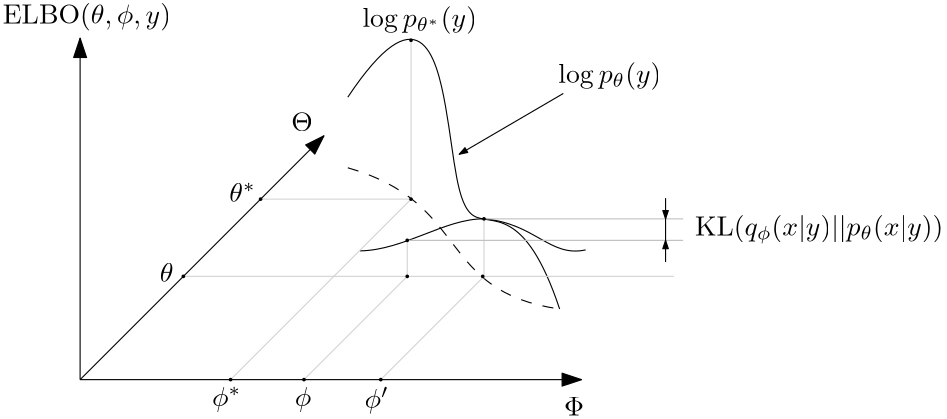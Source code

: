 <?xml version="1.0"?>
<!DOCTYPE ipe SYSTEM "ipe.dtd">
<ipe version="70206" creator="Ipe 7.2.7">
<info created="D:20170627230403" modified="D:20170627233801"/>
<ipestyle name="basic">
<symbol name="arrow/arc(spx)">
<path stroke="sym-stroke" fill="sym-stroke" pen="sym-pen">
0 0 m
-1 0.333 l
-1 -0.333 l
h
</path>
</symbol>
<symbol name="arrow/farc(spx)">
<path stroke="sym-stroke" fill="white" pen="sym-pen">
0 0 m
-1 0.333 l
-1 -0.333 l
h
</path>
</symbol>
<symbol name="arrow/ptarc(spx)">
<path stroke="sym-stroke" fill="sym-stroke" pen="sym-pen">
0 0 m
-1 0.333 l
-0.8 0 l
-1 -0.333 l
h
</path>
</symbol>
<symbol name="arrow/fptarc(spx)">
<path stroke="sym-stroke" fill="white" pen="sym-pen">
0 0 m
-1 0.333 l
-0.8 0 l
-1 -0.333 l
h
</path>
</symbol>
<symbol name="mark/circle(sx)" transformations="translations">
<path fill="sym-stroke">
0.6 0 0 0.6 0 0 e
0.4 0 0 0.4 0 0 e
</path>
</symbol>
<symbol name="mark/disk(sx)" transformations="translations">
<path fill="sym-stroke">
0.6 0 0 0.6 0 0 e
</path>
</symbol>
<symbol name="mark/fdisk(sfx)" transformations="translations">
<group>
<path fill="sym-fill">
0.5 0 0 0.5 0 0 e
</path>
<path fill="sym-stroke" fillrule="eofill">
0.6 0 0 0.6 0 0 e
0.4 0 0 0.4 0 0 e
</path>
</group>
</symbol>
<symbol name="mark/box(sx)" transformations="translations">
<path fill="sym-stroke" fillrule="eofill">
-0.6 -0.6 m
0.6 -0.6 l
0.6 0.6 l
-0.6 0.6 l
h
-0.4 -0.4 m
0.4 -0.4 l
0.4 0.4 l
-0.4 0.4 l
h
</path>
</symbol>
<symbol name="mark/square(sx)" transformations="translations">
<path fill="sym-stroke">
-0.6 -0.6 m
0.6 -0.6 l
0.6 0.6 l
-0.6 0.6 l
h
</path>
</symbol>
<symbol name="mark/fsquare(sfx)" transformations="translations">
<group>
<path fill="sym-fill">
-0.5 -0.5 m
0.5 -0.5 l
0.5 0.5 l
-0.5 0.5 l
h
</path>
<path fill="sym-stroke" fillrule="eofill">
-0.6 -0.6 m
0.6 -0.6 l
0.6 0.6 l
-0.6 0.6 l
h
-0.4 -0.4 m
0.4 -0.4 l
0.4 0.4 l
-0.4 0.4 l
h
</path>
</group>
</symbol>
<symbol name="mark/cross(sx)" transformations="translations">
<group>
<path fill="sym-stroke">
-0.43 -0.57 m
0.57 0.43 l
0.43 0.57 l
-0.57 -0.43 l
h
</path>
<path fill="sym-stroke">
-0.43 0.57 m
0.57 -0.43 l
0.43 -0.57 l
-0.57 0.43 l
h
</path>
</group>
</symbol>
<symbol name="arrow/fnormal(spx)">
<path stroke="sym-stroke" fill="white" pen="sym-pen">
0 0 m
-1 0.333 l
-1 -0.333 l
h
</path>
</symbol>
<symbol name="arrow/pointed(spx)">
<path stroke="sym-stroke" fill="sym-stroke" pen="sym-pen">
0 0 m
-1 0.333 l
-0.8 0 l
-1 -0.333 l
h
</path>
</symbol>
<symbol name="arrow/fpointed(spx)">
<path stroke="sym-stroke" fill="white" pen="sym-pen">
0 0 m
-1 0.333 l
-0.8 0 l
-1 -0.333 l
h
</path>
</symbol>
<symbol name="arrow/linear(spx)">
<path stroke="sym-stroke" pen="sym-pen">
-1 0.333 m
0 0 l
-1 -0.333 l
</path>
</symbol>
<symbol name="arrow/fdouble(spx)">
<path stroke="sym-stroke" fill="white" pen="sym-pen">
0 0 m
-1 0.333 l
-1 -0.333 l
h
-1 0 m
-2 0.333 l
-2 -0.333 l
h
</path>
</symbol>
<symbol name="arrow/double(spx)">
<path stroke="sym-stroke" fill="sym-stroke" pen="sym-pen">
0 0 m
-1 0.333 l
-1 -0.333 l
h
-1 0 m
-2 0.333 l
-2 -0.333 l
h
</path>
</symbol>
<pen name="heavier" value="0.8"/>
<pen name="fat" value="1.2"/>
<pen name="ultrafat" value="2"/>
<symbolsize name="large" value="5"/>
<symbolsize name="small" value="2"/>
<symbolsize name="tiny" value="1.1"/>
<arrowsize name="large" value="10"/>
<arrowsize name="small" value="5"/>
<arrowsize name="tiny" value="3"/>
<color name="red" value="1 0 0"/>
<color name="green" value="0 1 0"/>
<color name="blue" value="0 0 1"/>
<color name="yellow" value="1 1 0"/>
<color name="orange" value="1 0.647 0"/>
<color name="gold" value="1 0.843 0"/>
<color name="purple" value="0.627 0.125 0.941"/>
<color name="gray" value="0.745"/>
<color name="brown" value="0.647 0.165 0.165"/>
<color name="navy" value="0 0 0.502"/>
<color name="pink" value="1 0.753 0.796"/>
<color name="seagreen" value="0.18 0.545 0.341"/>
<color name="turquoise" value="0.251 0.878 0.816"/>
<color name="violet" value="0.933 0.51 0.933"/>
<color name="darkblue" value="0 0 0.545"/>
<color name="darkcyan" value="0 0.545 0.545"/>
<color name="darkgray" value="0.663"/>
<color name="darkgreen" value="0 0.392 0"/>
<color name="darkmagenta" value="0.545 0 0.545"/>
<color name="darkorange" value="1 0.549 0"/>
<color name="darkred" value="0.545 0 0"/>
<color name="lightblue" value="0.678 0.847 0.902"/>
<color name="lightcyan" value="0.878 1 1"/>
<color name="lightgray" value="0.827"/>
<color name="lightgreen" value="0.565 0.933 0.565"/>
<color name="lightyellow" value="1 1 0.878"/>
<dashstyle name="dashed" value="[4] 0"/>
<dashstyle name="dotted" value="[1 3] 0"/>
<dashstyle name="dash dotted" value="[4 2 1 2] 0"/>
<dashstyle name="dash dot dotted" value="[4 2 1 2 1 2] 0"/>
<textsize name="large" value="\large"/>
<textsize name="Large" value="\Large"/>
<textsize name="LARGE" value="\LARGE"/>
<textsize name="huge" value="\huge"/>
<textsize name="Huge" value="\Huge"/>
<textsize name="small" value="\small"/>
<textsize name="footnote" value="\footnotesize"/>
<textsize name="tiny" value="\tiny"/>
<textstyle name="center" begin="\begin{center}" end="\end{center}"/>
<textstyle name="itemize" begin="\begin{itemize}" end="\end{itemize}"/>
<textstyle name="item" begin="\begin{itemize}\item{}" end="\end{itemize}"/>
<gridsize name="4 pts" value="4"/>
<gridsize name="8 pts (~3 mm)" value="8"/>
<gridsize name="16 pts (~6 mm)" value="16"/>
<gridsize name="32 pts (~12 mm)" value="32"/>
<gridsize name="10 pts (~3.5 mm)" value="10"/>
<gridsize name="20 pts (~7 mm)" value="20"/>
<gridsize name="14 pts (~5 mm)" value="14"/>
<gridsize name="28 pts (~10 mm)" value="28"/>
<gridsize name="56 pts (~20 mm)" value="56"/>
<anglesize name="90 deg" value="90"/>
<anglesize name="60 deg" value="60"/>
<anglesize name="45 deg" value="45"/>
<anglesize name="30 deg" value="30"/>
<anglesize name="22.5 deg" value="22.5"/>
<opacity name="10%" value="0.1"/>
<opacity name="30%" value="0.3"/>
<opacity name="50%" value="0.5"/>
<opacity name="75%" value="0.75"/>
<tiling name="falling" angle="-60" step="4" width="1"/>
<tiling name="rising" angle="30" step="4" width="1"/>
</ipestyle>
<page>
<layer name="alpha"/>
<view layers="alpha" active="alpha"/>
<path layer="alpha" matrix="1.58879 0 0 1.58879 -185.273 -252.431" stroke="black" dash="dashed">
240 512 m
268 504
260 484
288 480 c
</path>
<path matrix="1.58879 0 0 1.58879 -185.273 -252.431" stroke="black">
288 480 m
280 504
264.869 493.378
264 524
256 552
240 528 c
</path>
<path matrix="1.58879 0 0 1.58879 -185.273 -252.431" stroke="lightgray">
270.859 486.924 m
270.859 500.426 l
</path>
<path matrix="1.2351 0 0 -6.37251 -89.4727 3627.85" stroke="lightgray">
270.859 487.393 m
183.393 487.393 l
</path>
<path matrix="1.58879 0 0 1.58879 -185.273 -252.431" stroke="lightgray">
270.859 487.393 m
313.886 487.393 l
</path>
<path matrix="1.58879 0 0 1.58879 -185.273 -252.431" stroke="black">
270.859 500.426 m
262.104 500.54
252.653 493.282
242.756 493.175 c
</path>
<path matrix="1.58879 0 0 1.58879 -185.273 -252.431" stroke="black">
270.859 500.426 m
282.508 499.42
285.744 491.62
293.891 493.394 c
</path>
<path matrix="1.58879 0 0 1.58879 -185.273 -252.431" stroke="lightgray">
254.325 541.106 m
254.325 504.891 l
</path>
<path matrix="1.01374 0 0 20.6883 -39.0229 -9895.59" stroke="lightgray">
254.325 504.891 m
200.891 504.891 l
</path>
<path matrix="1.58879 0 0 1.58879 -185.273 -252.431" stroke="lightgray">
253.466 495.466 m
253.466 487.393 l
</path>
<path matrix="1.58879 0 0 1.58879 -185.273 -252.431" stroke="lightgray">
253.466 487.393 m
230.073 464 l
</path>
<path matrix="1.58879 0 0 1.58879 -185.273 -252.431" stroke="lightgray">
270.859 487.393 m
247.466 464 l
</path>
<path matrix="1.58879 0 0 1.58879 -185.273 -252.431" stroke="lightgray">
254.325 504.891 m
213.433 464 l
</path>
<path matrix="1.58879 0 0 1.58879 -185.273 -252.431" stroke="gray">
270.859 500.426 m
316 500.426 l
</path>
<path matrix="1.58879 0 0 1.58879 -185.273 -252.431" stroke="gray">
253.466 495.557 m
316 495.557 l
</path>
<text matrix="1.58879 0 0 1.58879 -174.684 -283.154" transformations="translations" pos="312 516" stroke="black" type="label" width="89.419" height="7.472" depth="2.85" valign="baseline">$\mathrm{KL}(q_{\phi}(x | y) || p_{\theta}(x | y))$</text>
<text matrix="1.58879 0 0 1.58879 -239.576 -378.446" transformations="translations" pos="196 624" stroke="black" type="label" width="60.548" height="7.473" depth="2.49" valign="baseline">$\mathrm{ELBO}(\theta, \phi, y)$</text>
<path matrix="1.58879 0 0 1.58879 -185.273 -252.431" stroke="black" rarrow="normal/tiny">
312 500.426 m
312 505.125 l
</path>
<path matrix="1.58879 0 0 1.58879 -185.273 -252.431" stroke="black" rarrow="normal/tiny">
312 495.557 m
312 490.634 l
</path>
<path matrix="1.58879 0 0 1.58879 -185.273 -252.431" stroke="black">
312 495.557 m
312 500.426 l
</path>
<text matrix="1.58879 0 0 1.58879 -183.332 -249.182" transformations="translations" pos="208 456" stroke="black" type="label" width="10.516" height="6.926" depth="1.93" valign="baseline">$\phi^\ast$</text>
<text matrix="1.58879 0 0 1.58879 -185.273 -249.196" transformations="translations" pos="228 456" stroke="black" type="label" width="5.936" height="6.926" depth="1.93" valign="baseline">$\phi$</text>
<text matrix="1.58879 0 0 1.58879 -185.596 -249.843" transformations="translations" pos="244 456" stroke="black" type="label" width="8.731" height="7.497" depth="1.93" valign="baseline">$\phi&apos;$</text>
<text matrix="1.58879 0 0 1.58879 -144.961 -255.288" transformations="translations" pos="172 488" stroke="black" type="label" width="4.954" height="6.918" depth="0" valign="baseline">$\theta$</text>
<text matrix="1.58879 0 0 1.58879 -145.324 -251.937" transformations="translations" pos="188 504" stroke="black" type="label" width="9.534" height="6.918" depth="0" valign="baseline">$\theta^\ast$</text>
<text matrix="1.58879 0 0 1.58879 -148.437 -290.106" transformations="translations" pos="204 544" stroke="black" type="label" width="7.749" height="6.808" depth="0" valign="baseline">$\Theta$</text>
<text matrix="1.58879 0 0 1.58879 -221.835 -239.943" transformations="translations" pos="312 448" stroke="black" type="label" width="7.195" height="6.808" depth="0" valign="baseline">$\Phi$</text>
<text matrix="1.58879 0 0 1.58879 -224.487 -271.608" transformations="translations" pos="268 556" stroke="black" type="label" width="41.204" height="7.473" depth="2.49" valign="baseline">$\log p_{\theta^\ast}(y)$</text>
<text matrix="1.58879 0 0 1.58879 -166.683 -234.501" transformations="translations" pos="276 520" stroke="black" type="label" width="37.039" height="7.473" depth="2.49" valign="baseline">$\log p_{\theta}(y)$</text>
<use matrix="1.58879 0 0 1.58879 -185.273 -252.431" name="mark/disk(sx)" pos="254.325 540.894" size="tiny" stroke="black"/>
<use matrix="1.58879 0 0 1.58879 -185.273 -252.431" name="mark/disk(sx)" pos="270.859 500.426" size="tiny" stroke="black"/>
<use matrix="1.58879 0 0 1.58879 -185.273 -252.431" name="mark/disk(sx)" pos="253.466 495.557" size="tiny" stroke="black"/>
<use name="mark/disk(sx)" pos="164.634 549.737" size="tiny" stroke="black"/>
<use name="mark/disk(sx)" pos="136.832 521.934" size="tiny" stroke="black"/>
<use matrix="1 0 0 1 -30.7315 0" name="mark/disk(sx)" pos="184.56 484.769" size="tiny" stroke="black"/>
<use matrix="1 0 0 1 -30.7315 0" name="mark/disk(sx)" pos="210.998 484.769" size="tiny" stroke="black"/>
<use matrix="1 0 0 1 -30.7315 0" name="mark/disk(sx)" pos="238.632 484.769" size="tiny" stroke="black"/>
<use matrix="1 0 0 1 -30.7315 0" name="mark/disk(sx)" pos="275.334 521.934" size="tiny" stroke="black"/>
<use matrix="1 0 0 1 -30.7315 0" name="mark/disk(sx)" pos="249.528 549.737" size="tiny" stroke="black"/>
<use matrix="1 0 0 1 -30.7315 0" name="mark/disk(sx)" pos="248.164 521.934" size="tiny" stroke="black"/>
<path matrix="1 0 0 1 -30.7315 0" stroke="black" arrow="normal/tiny">
304.357 587.79 m
266.862 565.893 l
</path>
<path stroke="black" arrow="normal/normal">
99.6657 484.769 m
99.6657 607.717 l
</path>
<path stroke="black" arrow="normal/normal">
99.6657 484.769 m
187.456 572.558 l
</path>
<path matrix="0.862532 0 0 -46.9242 13.7008 23232.16" stroke="black" arrow="normal/normal">
99.6657 484.769 m
308.954 484.769 l
</path>
</page>
</ipe>
